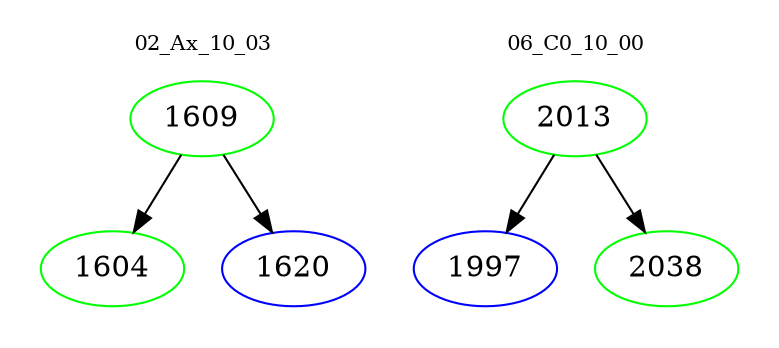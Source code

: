 digraph{
subgraph cluster_0 {
color = white
label = "02_Ax_10_03";
fontsize=10;
T0_1609 [label="1609", color="green"]
T0_1609 -> T0_1604 [color="black"]
T0_1604 [label="1604", color="green"]
T0_1609 -> T0_1620 [color="black"]
T0_1620 [label="1620", color="blue"]
}
subgraph cluster_1 {
color = white
label = "06_C0_10_00";
fontsize=10;
T1_2013 [label="2013", color="green"]
T1_2013 -> T1_1997 [color="black"]
T1_1997 [label="1997", color="blue"]
T1_2013 -> T1_2038 [color="black"]
T1_2038 [label="2038", color="green"]
}
}
